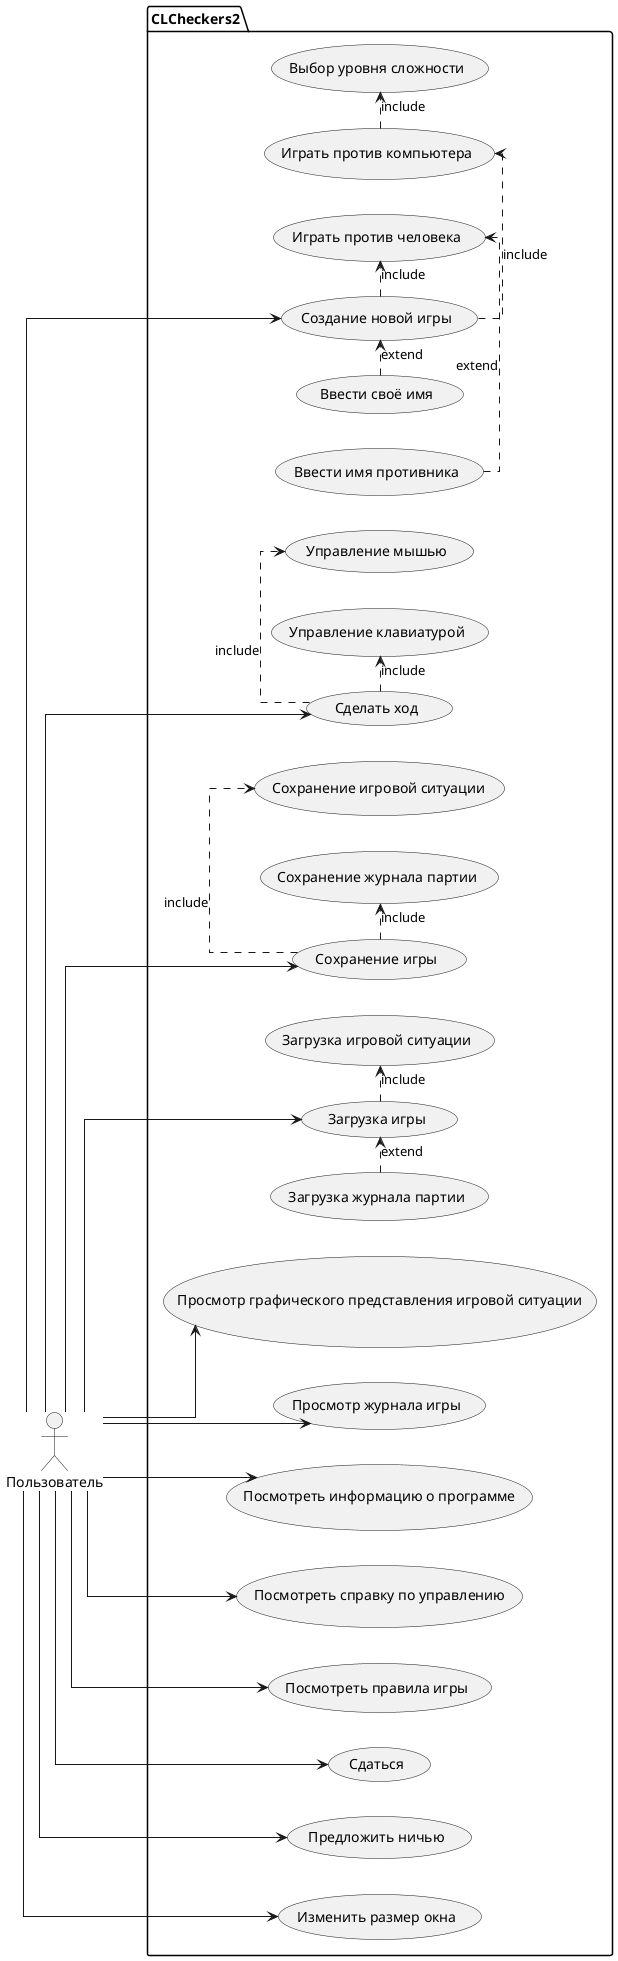 @startuml CLCUsecase

skinparam linetype ortho
left to right direction

actor Пользователь

package CLCheckers2 {
    usecase (Просмотр графического представления игровой ситуации) as uc1
    usecase (Создание новой игры) as uc2
    usecase (Ввести своё имя) as uc21
    usecase (Играть против компьютера) as uc22
    usecase (Выбор уровня сложности) as uc221
    usecase (Играть против человека) as uc23
    usecase (Ввести имя противника) as uc231
    usecase (Сделать ход) as uc3
    usecase (Управление мышью) as uc31
    usecase (Управление клавиатурой) as uc32
    usecase (Просмотр журнала игры) as uc4
    usecase (Сохранение игры) as uc5
    usecase (Сохранение игровой ситуации) as uc51
    usecase (Сохранение журнала партии) as uc52
    usecase (Загрузка игры) as uc6
    usecase (Загрузка игровой ситуации) as uc61
    usecase (Загрузка журнала партии) as uc62
    usecase (Посмотреть информацию о программе) as uc7
    usecase (Посмотреть справку по управлению) as uc8
    usecase (Посмотреть правила игры) as uc9
    usecase (Сдаться) as uc10
    usecase (Предложить ничью) as uc11
    usecase (Изменить размер окна) as uc12
}

Пользователь --> uc1
Пользователь --> uc2
Пользователь --> uc3
Пользователь --> uc4
Пользователь --> uc5
Пользователь --> uc6
Пользователь --> uc7
Пользователь --> uc8
Пользователь --> uc9
Пользователь --> uc10
Пользователь --> uc11
Пользователь --> uc12

uc21 .> uc2 : extend
uc2 .> uc22 : include
uc22 .> uc221 : include
uc2 .> uc23 : include
uc231 .> uc23 : extend

uc3 .> uc31 : include
uc3 .> uc32 : include

uc5 .> uc51 : include
uc5 .> uc52 : include

uc6 .> uc61 : include
uc62 .> uc6 : extend

@enduml